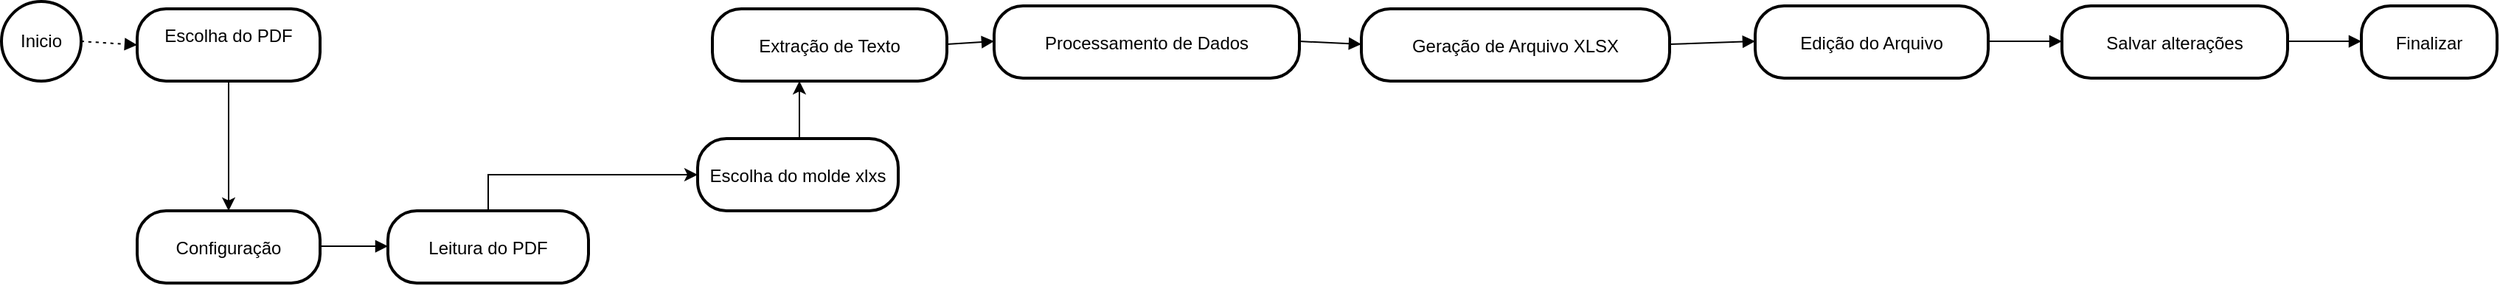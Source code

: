 <mxfile version="25.0.3">
  <diagram name="Página-1" id="PAreO5Lkpr_kERbXgjB0">
    <mxGraphModel dx="880" dy="460" grid="1" gridSize="10" guides="1" tooltips="1" connect="1" arrows="1" fold="1" page="1" pageScale="1" pageWidth="827" pageHeight="1169" math="0" shadow="0">
      <root>
        <mxCell id="0" />
        <mxCell id="1" parent="0" />
        <mxCell id="2" value="Inicio" style="ellipse;aspect=fixed;strokeWidth=2;whiteSpace=wrap;" parent="1" vertex="1">
          <mxGeometry x="8" y="8" width="54" height="54" as="geometry" />
        </mxCell>
        <mxCell id="3" value="Configuração" style="rounded=1;arcSize=40;strokeWidth=2" parent="1" vertex="1">
          <mxGeometry x="100" y="150" width="124" height="49" as="geometry" />
        </mxCell>
        <mxCell id="EAYndAn8ISlnNBh27O4A-21" style="edgeStyle=orthogonalEdgeStyle;rounded=0;orthogonalLoop=1;jettySize=auto;html=1;exitX=0.5;exitY=0;exitDx=0;exitDy=0;entryX=0;entryY=0.5;entryDx=0;entryDy=0;" edge="1" parent="1" source="4" target="EAYndAn8ISlnNBh27O4A-20">
          <mxGeometry relative="1" as="geometry" />
        </mxCell>
        <mxCell id="4" value="Leitura do PDF" style="rounded=1;arcSize=40;strokeWidth=2" parent="1" vertex="1">
          <mxGeometry x="270" y="150" width="136" height="49" as="geometry" />
        </mxCell>
        <mxCell id="5" value="Extração de Texto" style="rounded=1;arcSize=40;strokeWidth=2" parent="1" vertex="1">
          <mxGeometry x="490" y="13" width="159" height="49" as="geometry" />
        </mxCell>
        <mxCell id="6" value="Processamento de Dados" style="rounded=1;arcSize=40;strokeWidth=2" parent="1" vertex="1">
          <mxGeometry x="681" y="11" width="207" height="49" as="geometry" />
        </mxCell>
        <mxCell id="7" value="Geração de Arquivo XLSX" style="rounded=1;arcSize=40;strokeWidth=2" parent="1" vertex="1">
          <mxGeometry x="930" y="13" width="209" height="49" as="geometry" />
        </mxCell>
        <mxCell id="8" value="Edição do Arquivo" style="rounded=1;arcSize=40;strokeWidth=2" parent="1" vertex="1">
          <mxGeometry x="1197" y="11" width="158" height="49" as="geometry" />
        </mxCell>
        <mxCell id="9" value="Salvar alterações" style="rounded=1;arcSize=40;strokeWidth=2" parent="1" vertex="1">
          <mxGeometry x="1405" y="11" width="153" height="49" as="geometry" />
        </mxCell>
        <mxCell id="10" value="Finalizar" style="rounded=1;arcSize=40;strokeWidth=2" parent="1" vertex="1">
          <mxGeometry x="1608" y="11" width="92" height="49" as="geometry" />
        </mxCell>
        <mxCell id="11" value="" style="curved=1;dashed=1;dashPattern=2 3;startArrow=none;endArrow=block;exitX=1;exitY=0.5;entryX=0;entryY=0.5;entryDx=0;entryDy=0;" parent="1" source="2" target="EAYndAn8ISlnNBh27O4A-18" edge="1">
          <mxGeometry relative="1" as="geometry">
            <Array as="points" />
          </mxGeometry>
        </mxCell>
        <mxCell id="12" value="" style="curved=1;startArrow=none;endArrow=block;exitX=1;exitY=0.49;entryX=0;entryY=0.49;" parent="1" source="3" target="4" edge="1">
          <mxGeometry relative="1" as="geometry">
            <Array as="points" />
          </mxGeometry>
        </mxCell>
        <mxCell id="14" value="" style="curved=1;startArrow=none;endArrow=block;exitX=1;exitY=0.49;entryX=0;entryY=0.49;" parent="1" source="5" target="6" edge="1">
          <mxGeometry relative="1" as="geometry">
            <Array as="points" />
          </mxGeometry>
        </mxCell>
        <mxCell id="15" value="" style="curved=1;startArrow=none;endArrow=block;exitX=1;exitY=0.49;entryX=0;entryY=0.49;" parent="1" source="6" target="7" edge="1">
          <mxGeometry relative="1" as="geometry">
            <Array as="points" />
          </mxGeometry>
        </mxCell>
        <mxCell id="16" value="" style="curved=1;startArrow=none;endArrow=block;exitX=1;exitY=0.49;entryX=0;entryY=0.49;" parent="1" source="7" target="8" edge="1">
          <mxGeometry relative="1" as="geometry">
            <Array as="points" />
          </mxGeometry>
        </mxCell>
        <mxCell id="17" value="" style="curved=1;startArrow=none;endArrow=block;exitX=1;exitY=0.49;entryX=0;entryY=0.49;" parent="1" source="8" target="9" edge="1">
          <mxGeometry relative="1" as="geometry">
            <Array as="points" />
          </mxGeometry>
        </mxCell>
        <mxCell id="18" value="" style="curved=1;startArrow=none;endArrow=block;exitX=1;exitY=0.49;entryX=0;entryY=0.49;" parent="1" source="9" target="10" edge="1">
          <mxGeometry relative="1" as="geometry">
            <Array as="points" />
          </mxGeometry>
        </mxCell>
        <mxCell id="EAYndAn8ISlnNBh27O4A-19" style="edgeStyle=orthogonalEdgeStyle;rounded=0;orthogonalLoop=1;jettySize=auto;html=1;exitX=0.5;exitY=1;exitDx=0;exitDy=0;" edge="1" parent="1" source="EAYndAn8ISlnNBh27O4A-18" target="3">
          <mxGeometry relative="1" as="geometry" />
        </mxCell>
        <mxCell id="EAYndAn8ISlnNBh27O4A-18" value="Escolha do PDF&#xa;" style="rounded=1;arcSize=40;strokeWidth=2" vertex="1" parent="1">
          <mxGeometry x="100" y="13" width="124" height="49" as="geometry" />
        </mxCell>
        <mxCell id="EAYndAn8ISlnNBh27O4A-20" value="Escolha do molde xlxs" style="rounded=1;arcSize=40;strokeWidth=2" vertex="1" parent="1">
          <mxGeometry x="480" y="101" width="136" height="49" as="geometry" />
        </mxCell>
        <mxCell id="EAYndAn8ISlnNBh27O4A-22" style="edgeStyle=orthogonalEdgeStyle;rounded=0;orthogonalLoop=1;jettySize=auto;html=1;exitX=0.5;exitY=0;exitDx=0;exitDy=0;entryX=0.371;entryY=1;entryDx=0;entryDy=0;entryPerimeter=0;" edge="1" parent="1" source="EAYndAn8ISlnNBh27O4A-20" target="5">
          <mxGeometry relative="1" as="geometry" />
        </mxCell>
      </root>
    </mxGraphModel>
  </diagram>
</mxfile>
